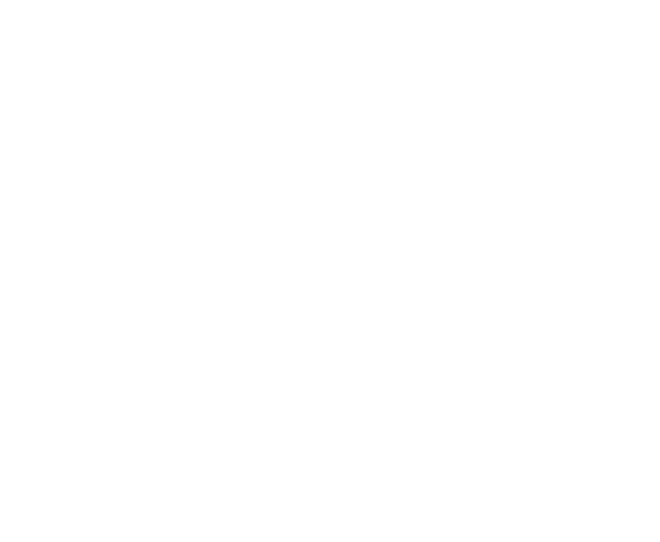 digraph llvm_transformation {
    bgcolor=transparent;
    node [fontcolor=white, color=white];
    edge [color=white];

    compound=true; // 允许跨子图的边
    node [shape=box];
    rankdir=LR; 
    newrank=true; // 使用新的排列引擎
    Sysy [label="Sysy", shape=ellipse]
    FrontEnd [label="FrontEnd"];
    LLVM_IR [label="LLVM IR", shape=ellipse];
    IRPasses [label="IR passes", shape=ellipse];
    BackEnd [label="CodeGen"];
    TargetCode [label="Loongarch asm", shape=ellipse];

    Sysy -> FrontEnd;
    FrontEnd -> LLVM_IR;
    LLVM_IR -> IRPasses;
    IRPasses -> LLVM_IR;
    LLVM_IR -> BackEnd;
    BackEnd -> TargetCode;
    {rank=same; Sysy; FrontEnd; LLVM_IR; BackEnd; TargetCode;}
}